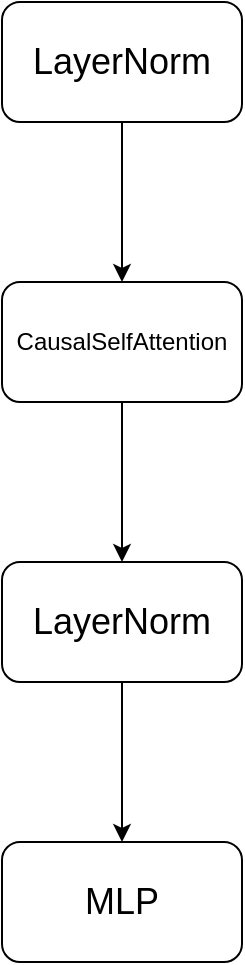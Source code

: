 <mxfile version="22.1.16" type="github">
  <diagram name="第 1 页" id="bDEIII3XbsyxFjMBODs-">
    <mxGraphModel dx="794" dy="458" grid="1" gridSize="10" guides="1" tooltips="1" connect="1" arrows="1" fold="1" page="1" pageScale="1" pageWidth="827" pageHeight="1169" math="0" shadow="0">
      <root>
        <mxCell id="0" />
        <mxCell id="1" parent="0" />
        <mxCell id="BxSAW8DQFOL2jRC0MGU6-3" value="" style="edgeStyle=orthogonalEdgeStyle;rounded=0;orthogonalLoop=1;jettySize=auto;html=1;" edge="1" parent="1" source="BxSAW8DQFOL2jRC0MGU6-1" target="BxSAW8DQFOL2jRC0MGU6-2">
          <mxGeometry relative="1" as="geometry" />
        </mxCell>
        <mxCell id="BxSAW8DQFOL2jRC0MGU6-1" value="&lt;font style=&quot;font-size: 18px;&quot;&gt;LayerNorm&lt;/font&gt;" style="rounded=1;whiteSpace=wrap;html=1;" vertex="1" parent="1">
          <mxGeometry x="280" y="120" width="120" height="60" as="geometry" />
        </mxCell>
        <mxCell id="BxSAW8DQFOL2jRC0MGU6-5" value="" style="edgeStyle=orthogonalEdgeStyle;rounded=0;orthogonalLoop=1;jettySize=auto;html=1;" edge="1" parent="1" source="BxSAW8DQFOL2jRC0MGU6-2" target="BxSAW8DQFOL2jRC0MGU6-4">
          <mxGeometry relative="1" as="geometry" />
        </mxCell>
        <mxCell id="BxSAW8DQFOL2jRC0MGU6-2" value="&lt;font style=&quot;font-size: 12px;&quot;&gt;CausalSelfAttention&lt;/font&gt;" style="whiteSpace=wrap;html=1;rounded=1;" vertex="1" parent="1">
          <mxGeometry x="280" y="260" width="120" height="60" as="geometry" />
        </mxCell>
        <mxCell id="BxSAW8DQFOL2jRC0MGU6-7" value="" style="edgeStyle=orthogonalEdgeStyle;rounded=0;orthogonalLoop=1;jettySize=auto;html=1;" edge="1" parent="1" source="BxSAW8DQFOL2jRC0MGU6-4" target="BxSAW8DQFOL2jRC0MGU6-6">
          <mxGeometry relative="1" as="geometry" />
        </mxCell>
        <mxCell id="BxSAW8DQFOL2jRC0MGU6-4" value="&lt;font style=&quot;font-size: 18px;&quot;&gt;LayerNorm&lt;/font&gt;" style="whiteSpace=wrap;html=1;rounded=1;" vertex="1" parent="1">
          <mxGeometry x="280" y="400" width="120" height="60" as="geometry" />
        </mxCell>
        <mxCell id="BxSAW8DQFOL2jRC0MGU6-6" value="&lt;font style=&quot;font-size: 18px;&quot;&gt;MLP&lt;/font&gt;" style="whiteSpace=wrap;html=1;rounded=1;" vertex="1" parent="1">
          <mxGeometry x="280" y="540" width="120" height="60" as="geometry" />
        </mxCell>
      </root>
    </mxGraphModel>
  </diagram>
</mxfile>
